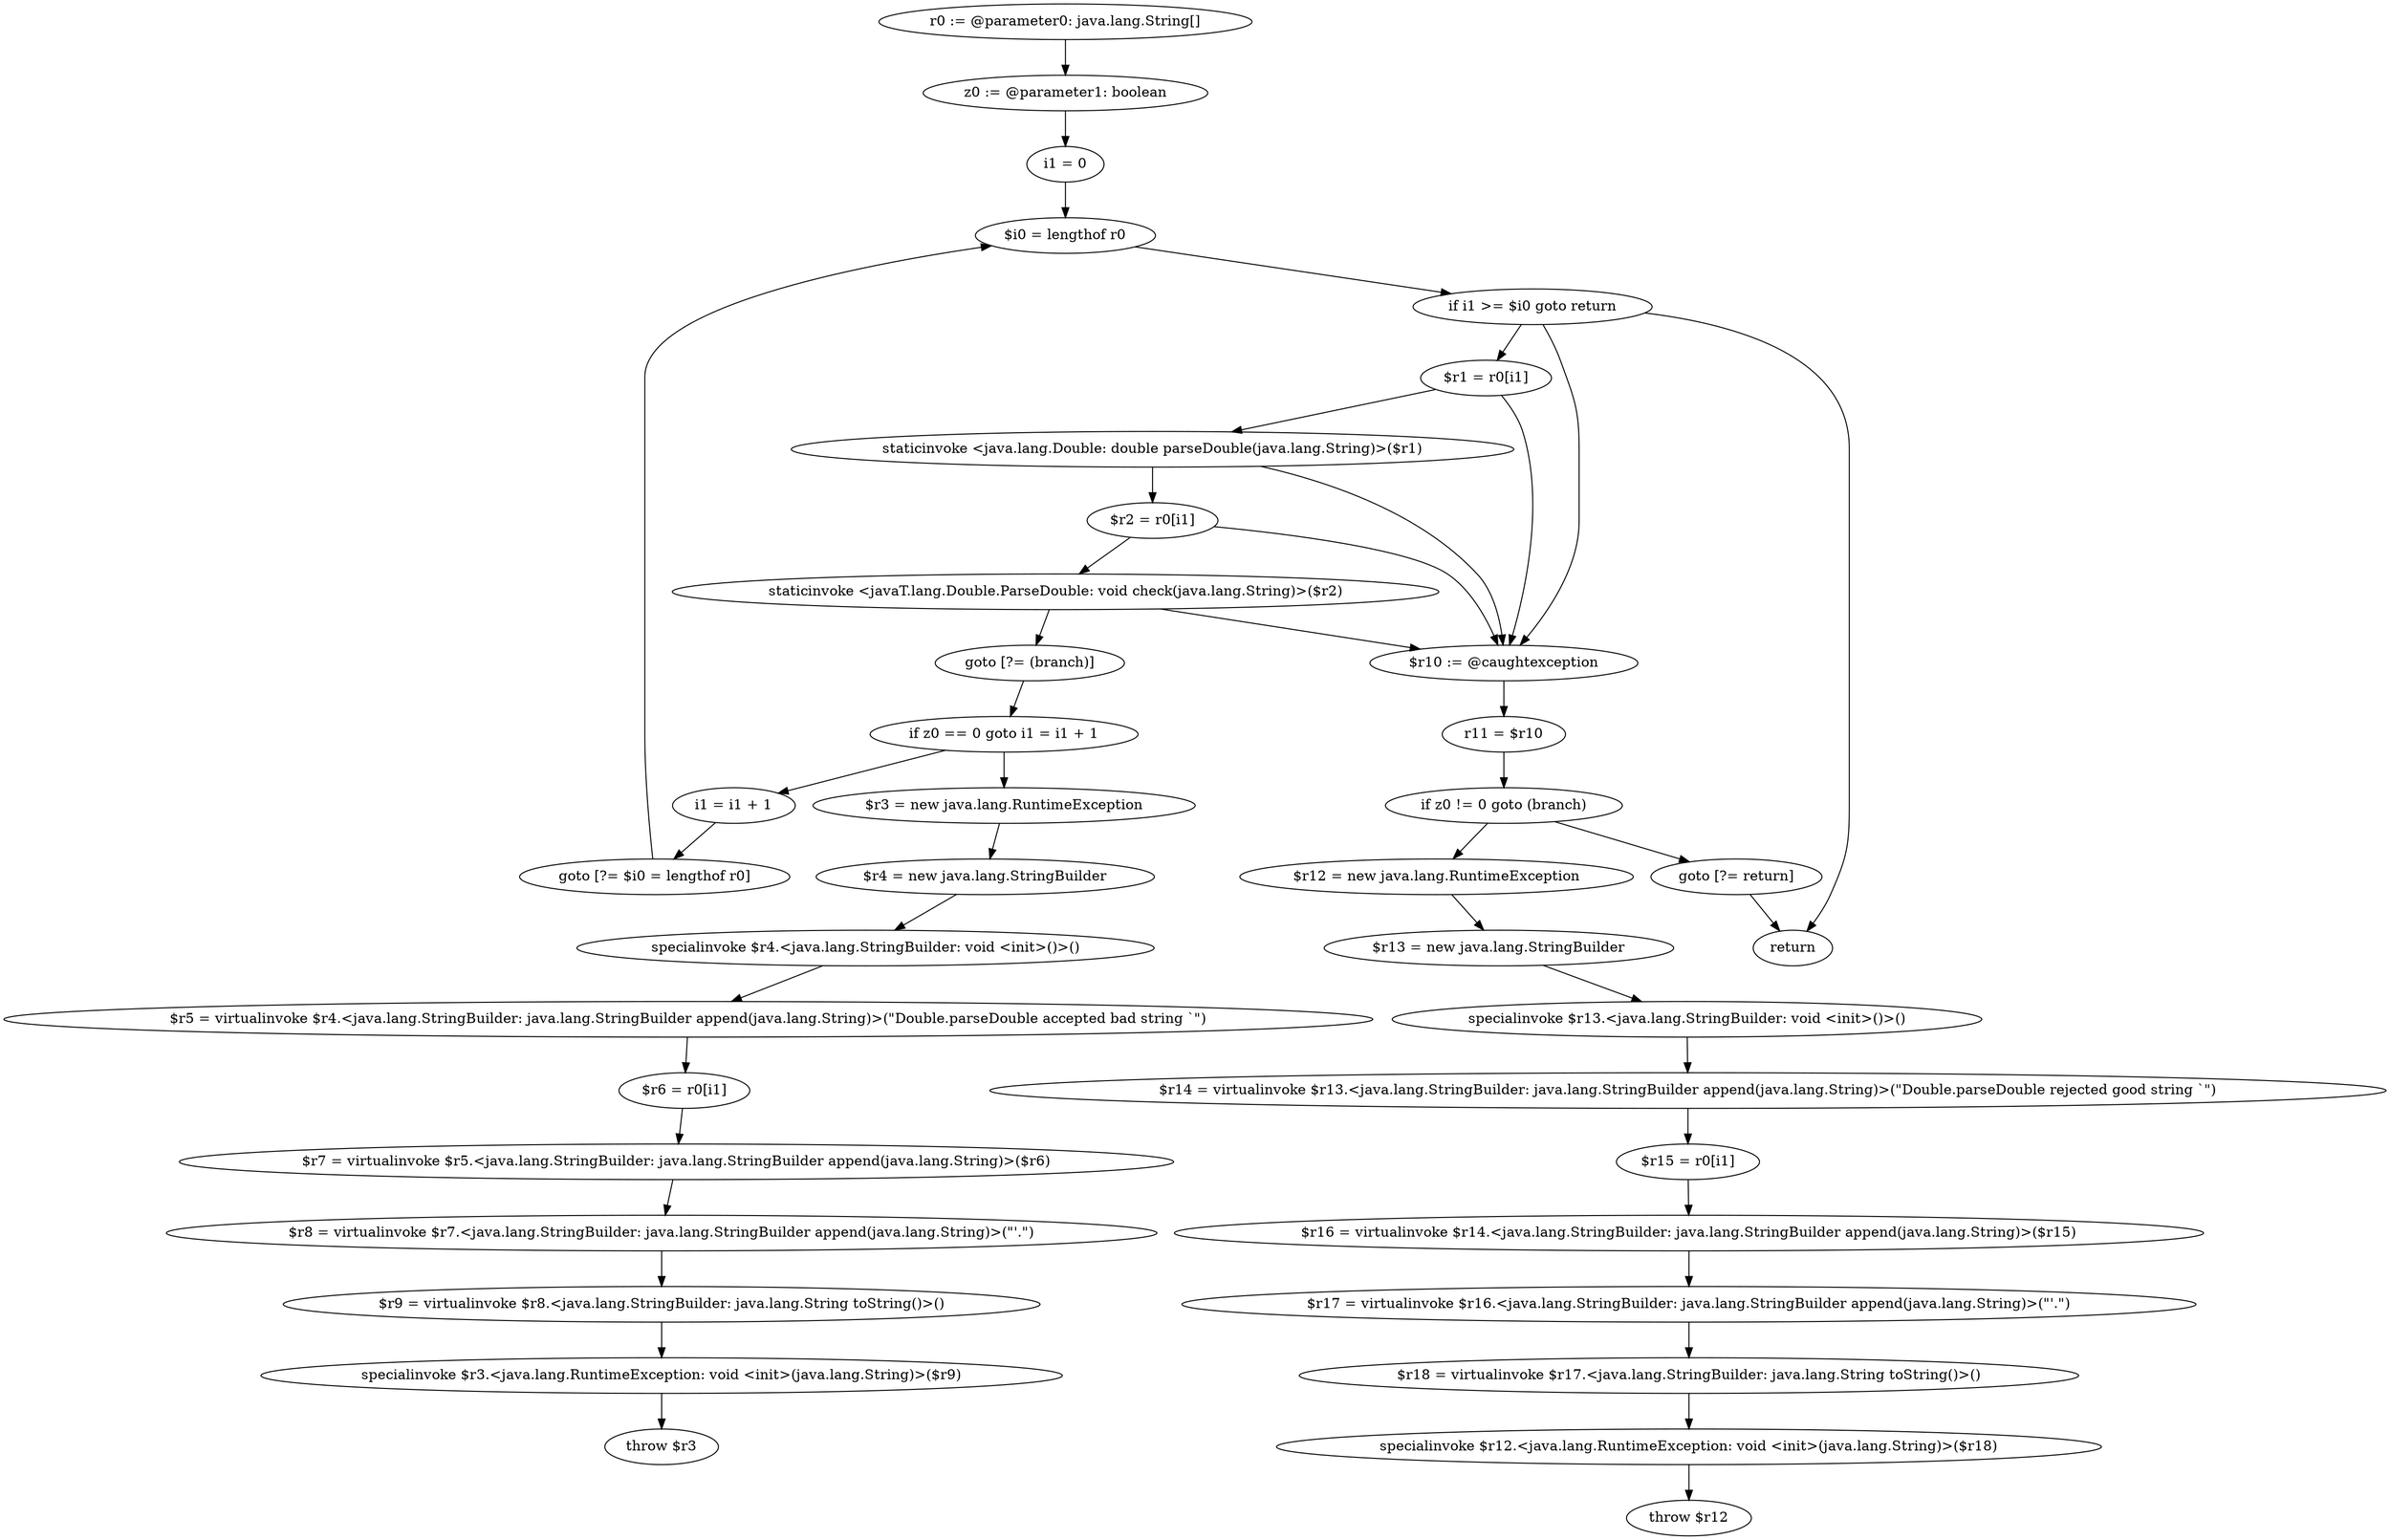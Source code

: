 digraph "unitGraph" {
    "r0 := @parameter0: java.lang.String[]"
    "z0 := @parameter1: boolean"
    "i1 = 0"
    "$i0 = lengthof r0"
    "if i1 >= $i0 goto return"
    "$r1 = r0[i1]"
    "staticinvoke <java.lang.Double: double parseDouble(java.lang.String)>($r1)"
    "$r2 = r0[i1]"
    "staticinvoke <javaT.lang.Double.ParseDouble: void check(java.lang.String)>($r2)"
    "goto [?= (branch)]"
    "$r10 := @caughtexception"
    "r11 = $r10"
    "if z0 != 0 goto (branch)"
    "$r12 = new java.lang.RuntimeException"
    "$r13 = new java.lang.StringBuilder"
    "specialinvoke $r13.<java.lang.StringBuilder: void <init>()>()"
    "$r14 = virtualinvoke $r13.<java.lang.StringBuilder: java.lang.StringBuilder append(java.lang.String)>(\"Double.parseDouble rejected good string `\")"
    "$r15 = r0[i1]"
    "$r16 = virtualinvoke $r14.<java.lang.StringBuilder: java.lang.StringBuilder append(java.lang.String)>($r15)"
    "$r17 = virtualinvoke $r16.<java.lang.StringBuilder: java.lang.StringBuilder append(java.lang.String)>(\"\'.\")"
    "$r18 = virtualinvoke $r17.<java.lang.StringBuilder: java.lang.String toString()>()"
    "specialinvoke $r12.<java.lang.RuntimeException: void <init>(java.lang.String)>($r18)"
    "throw $r12"
    "goto [?= return]"
    "if z0 == 0 goto i1 = i1 + 1"
    "$r3 = new java.lang.RuntimeException"
    "$r4 = new java.lang.StringBuilder"
    "specialinvoke $r4.<java.lang.StringBuilder: void <init>()>()"
    "$r5 = virtualinvoke $r4.<java.lang.StringBuilder: java.lang.StringBuilder append(java.lang.String)>(\"Double.parseDouble accepted bad string `\")"
    "$r6 = r0[i1]"
    "$r7 = virtualinvoke $r5.<java.lang.StringBuilder: java.lang.StringBuilder append(java.lang.String)>($r6)"
    "$r8 = virtualinvoke $r7.<java.lang.StringBuilder: java.lang.StringBuilder append(java.lang.String)>(\"\'.\")"
    "$r9 = virtualinvoke $r8.<java.lang.StringBuilder: java.lang.String toString()>()"
    "specialinvoke $r3.<java.lang.RuntimeException: void <init>(java.lang.String)>($r9)"
    "throw $r3"
    "i1 = i1 + 1"
    "goto [?= $i0 = lengthof r0]"
    "return"
    "r0 := @parameter0: java.lang.String[]"->"z0 := @parameter1: boolean";
    "z0 := @parameter1: boolean"->"i1 = 0";
    "i1 = 0"->"$i0 = lengthof r0";
    "$i0 = lengthof r0"->"if i1 >= $i0 goto return";
    "if i1 >= $i0 goto return"->"$r1 = r0[i1]";
    "if i1 >= $i0 goto return"->"return";
    "if i1 >= $i0 goto return"->"$r10 := @caughtexception";
    "$r1 = r0[i1]"->"staticinvoke <java.lang.Double: double parseDouble(java.lang.String)>($r1)";
    "$r1 = r0[i1]"->"$r10 := @caughtexception";
    "staticinvoke <java.lang.Double: double parseDouble(java.lang.String)>($r1)"->"$r2 = r0[i1]";
    "staticinvoke <java.lang.Double: double parseDouble(java.lang.String)>($r1)"->"$r10 := @caughtexception";
    "$r2 = r0[i1]"->"staticinvoke <javaT.lang.Double.ParseDouble: void check(java.lang.String)>($r2)";
    "$r2 = r0[i1]"->"$r10 := @caughtexception";
    "staticinvoke <javaT.lang.Double.ParseDouble: void check(java.lang.String)>($r2)"->"goto [?= (branch)]";
    "staticinvoke <javaT.lang.Double.ParseDouble: void check(java.lang.String)>($r2)"->"$r10 := @caughtexception";
    "goto [?= (branch)]"->"if z0 == 0 goto i1 = i1 + 1";
    "$r10 := @caughtexception"->"r11 = $r10";
    "r11 = $r10"->"if z0 != 0 goto (branch)";
    "if z0 != 0 goto (branch)"->"$r12 = new java.lang.RuntimeException";
    "if z0 != 0 goto (branch)"->"goto [?= return]";
    "$r12 = new java.lang.RuntimeException"->"$r13 = new java.lang.StringBuilder";
    "$r13 = new java.lang.StringBuilder"->"specialinvoke $r13.<java.lang.StringBuilder: void <init>()>()";
    "specialinvoke $r13.<java.lang.StringBuilder: void <init>()>()"->"$r14 = virtualinvoke $r13.<java.lang.StringBuilder: java.lang.StringBuilder append(java.lang.String)>(\"Double.parseDouble rejected good string `\")";
    "$r14 = virtualinvoke $r13.<java.lang.StringBuilder: java.lang.StringBuilder append(java.lang.String)>(\"Double.parseDouble rejected good string `\")"->"$r15 = r0[i1]";
    "$r15 = r0[i1]"->"$r16 = virtualinvoke $r14.<java.lang.StringBuilder: java.lang.StringBuilder append(java.lang.String)>($r15)";
    "$r16 = virtualinvoke $r14.<java.lang.StringBuilder: java.lang.StringBuilder append(java.lang.String)>($r15)"->"$r17 = virtualinvoke $r16.<java.lang.StringBuilder: java.lang.StringBuilder append(java.lang.String)>(\"\'.\")";
    "$r17 = virtualinvoke $r16.<java.lang.StringBuilder: java.lang.StringBuilder append(java.lang.String)>(\"\'.\")"->"$r18 = virtualinvoke $r17.<java.lang.StringBuilder: java.lang.String toString()>()";
    "$r18 = virtualinvoke $r17.<java.lang.StringBuilder: java.lang.String toString()>()"->"specialinvoke $r12.<java.lang.RuntimeException: void <init>(java.lang.String)>($r18)";
    "specialinvoke $r12.<java.lang.RuntimeException: void <init>(java.lang.String)>($r18)"->"throw $r12";
    "goto [?= return]"->"return";
    "if z0 == 0 goto i1 = i1 + 1"->"$r3 = new java.lang.RuntimeException";
    "if z0 == 0 goto i1 = i1 + 1"->"i1 = i1 + 1";
    "$r3 = new java.lang.RuntimeException"->"$r4 = new java.lang.StringBuilder";
    "$r4 = new java.lang.StringBuilder"->"specialinvoke $r4.<java.lang.StringBuilder: void <init>()>()";
    "specialinvoke $r4.<java.lang.StringBuilder: void <init>()>()"->"$r5 = virtualinvoke $r4.<java.lang.StringBuilder: java.lang.StringBuilder append(java.lang.String)>(\"Double.parseDouble accepted bad string `\")";
    "$r5 = virtualinvoke $r4.<java.lang.StringBuilder: java.lang.StringBuilder append(java.lang.String)>(\"Double.parseDouble accepted bad string `\")"->"$r6 = r0[i1]";
    "$r6 = r0[i1]"->"$r7 = virtualinvoke $r5.<java.lang.StringBuilder: java.lang.StringBuilder append(java.lang.String)>($r6)";
    "$r7 = virtualinvoke $r5.<java.lang.StringBuilder: java.lang.StringBuilder append(java.lang.String)>($r6)"->"$r8 = virtualinvoke $r7.<java.lang.StringBuilder: java.lang.StringBuilder append(java.lang.String)>(\"\'.\")";
    "$r8 = virtualinvoke $r7.<java.lang.StringBuilder: java.lang.StringBuilder append(java.lang.String)>(\"\'.\")"->"$r9 = virtualinvoke $r8.<java.lang.StringBuilder: java.lang.String toString()>()";
    "$r9 = virtualinvoke $r8.<java.lang.StringBuilder: java.lang.String toString()>()"->"specialinvoke $r3.<java.lang.RuntimeException: void <init>(java.lang.String)>($r9)";
    "specialinvoke $r3.<java.lang.RuntimeException: void <init>(java.lang.String)>($r9)"->"throw $r3";
    "i1 = i1 + 1"->"goto [?= $i0 = lengthof r0]";
    "goto [?= $i0 = lengthof r0]"->"$i0 = lengthof r0";
}
